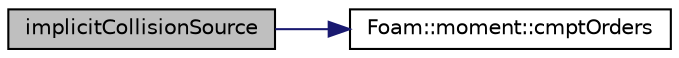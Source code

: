 digraph "implicitCollisionSource"
{
  bgcolor="transparent";
  edge [fontname="Helvetica",fontsize="10",labelfontname="Helvetica",labelfontsize="10"];
  node [fontname="Helvetica",fontsize="10",shape=record];
  rankdir="LR";
  Node243 [label="implicitCollisionSource",height=0.2,width=0.4,color="black", fillcolor="grey75", style="filled", fontcolor="black"];
  Node243 -> Node244 [color="midnightblue",fontsize="10",style="solid",fontname="Helvetica"];
  Node244 [label="Foam::moment::cmptOrders",height=0.2,width=0.4,color="black",URL="$a02032.html#adccfb15210ceb2ebf4f622138124f907",tooltip="Return the order of each dimension. "];
}
